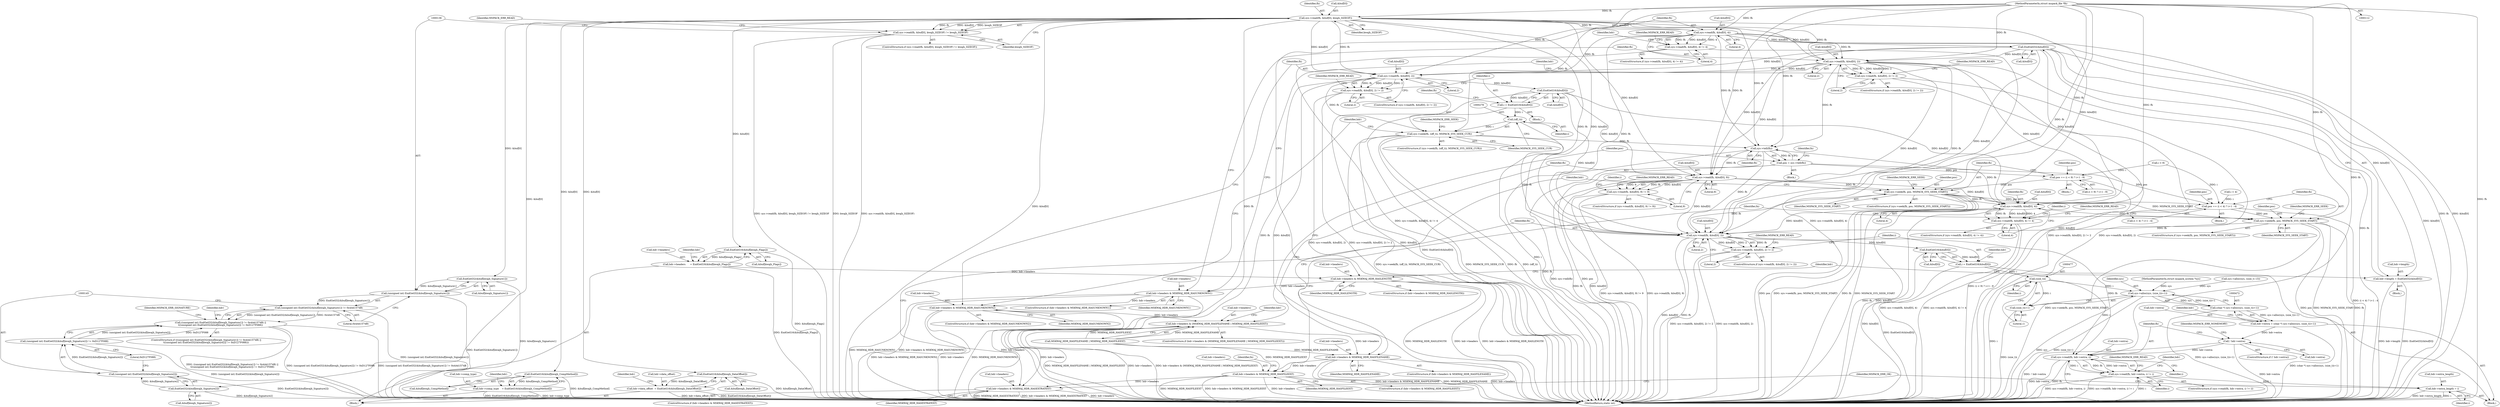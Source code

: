 digraph "0_libmspack_0b0ef9344255ff5acfac6b7af09198ac9c9756c8@API" {
"1000121" [label="(Call,sys->read(fh, &buf[0], kwajh_SIZEOF))"];
"1000114" [label="(MethodParameterIn,struct mspack_file *fh)"];
"1000120" [label="(Call,sys->read(fh, &buf[0], kwajh_SIZEOF) != kwajh_SIZEOF)"];
"1000137" [label="(Call,EndGetI32(&buf[kwajh_Signature1]))"];
"1000135" [label="(Call,(unsigned int) EndGetI32(&buf[kwajh_Signature1]))"];
"1000134" [label="(Call,(unsigned int) EndGetI32(&buf[kwajh_Signature1]) != 0x4A41574B)"];
"1000133" [label="(Call,((unsigned int) EndGetI32(&buf[kwajh_Signature1]) != 0x4A41574B) ||\n\t((unsigned int) EndGetI32(&buf[kwajh_Signature2]) != 0xD127F088))"];
"1000146" [label="(Call,EndGetI32(&buf[kwajh_Signature2]))"];
"1000144" [label="(Call,(unsigned int) EndGetI32(&buf[kwajh_Signature2]))"];
"1000143" [label="(Call,(unsigned int) EndGetI32(&buf[kwajh_Signature2]) != 0xD127F088)"];
"1000159" [label="(Call,EndGetI16(&buf[kwajh_CompMethod]))"];
"1000155" [label="(Call,hdr->comp_type    = EndGetI16(&buf[kwajh_CompMethod]))"];
"1000168" [label="(Call,EndGetI16(&buf[kwajh_DataOffset]))"];
"1000164" [label="(Call,hdr->data_offset  = EndGetI16(&buf[kwajh_DataOffset]))"];
"1000177" [label="(Call,EndGetI16(&buf[kwajh_Flags]))"];
"1000173" [label="(Call,hdr->headers      = EndGetI16(&buf[kwajh_Flags]))"];
"1000203" [label="(Call,hdr->headers & MSKWAJ_HDR_HASLENGTH)"];
"1000231" [label="(Call,hdr->headers & MSKWAJ_HDR_HASUNKNOWN1)"];
"1000250" [label="(Call,hdr->headers & MSKWAJ_HDR_HASUNKNOWN2)"];
"1000285" [label="(Call,hdr->headers & (MSKWAJ_HDR_HASFILENAME | MSKWAJ_HDR_HASFILEEXT))"];
"1000319" [label="(Call,hdr->headers & MSKWAJ_HDR_HASFILENAME)"];
"1000376" [label="(Call,hdr->headers & MSKWAJ_HDR_HASFILEEXT)"];
"1000442" [label="(Call,hdr->headers & MSKWAJ_HDR_HASEXTRATEXT)"];
"1000211" [label="(Call,sys->read(fh, &buf[0], 4))"];
"1000210" [label="(Call,sys->read(fh, &buf[0], 4) != 4)"];
"1000225" [label="(Call,EndGetI32(&buf[0]))"];
"1000221" [label="(Call,hdr->length = EndGetI32(&buf[0]))"];
"1000239" [label="(Call,sys->read(fh, &buf[0], 2))"];
"1000238" [label="(Call,sys->read(fh, &buf[0], 2) != 2)"];
"1000258" [label="(Call,sys->read(fh, &buf[0], 2))"];
"1000257" [label="(Call,sys->read(fh, &buf[0], 2) != 2)"];
"1000270" [label="(Call,EndGetI16(&buf[0]))"];
"1000268" [label="(Call,i = EndGetI16(&buf[0]))"];
"1000278" [label="(Call,(off_t)i)"];
"1000276" [label="(Call,sys->seek(fh, (off_t)i, MSPACK_SYS_SEEK_CUR))"];
"1000296" [label="(Call,sys->tell(fh))"];
"1000294" [label="(Call,pos = sys->tell(fh))"];
"1000358" [label="(Call,pos += (i < 9) ? i+1 : 9)"];
"1000369" [label="(Call,sys->seek(fh, pos, MSPACK_SYS_SEEK_START))"];
"1000389" [label="(Call,sys->read(fh, &buf[0], 4))"];
"1000388" [label="(Call,sys->read(fh, &buf[0], 4) != 4)"];
"1000431" [label="(Call,sys->seek(fh, pos, MSPACK_SYS_SEEK_START))"];
"1000450" [label="(Call,sys->read(fh, &buf[0], 2))"];
"1000449" [label="(Call,sys->read(fh, &buf[0], 2) != 2)"];
"1000462" [label="(Call,EndGetI16(&buf[0]))"];
"1000460" [label="(Call,i = EndGetI16(&buf[0]))"];
"1000476" [label="(Call,(size_t)i)"];
"1000473" [label="(Call,sys->alloc(sys, (size_t)i+1))"];
"1000471" [label="(Call,(char *) sys->alloc(sys, (size_t)i+1))"];
"1000467" [label="(Call,hdr->extra = (char *) sys->alloc(sys, (size_t)i+1))"];
"1000481" [label="(Call,! hdr->extra)"];
"1000489" [label="(Call,sys->read(fh, hdr->extra, i))"];
"1000488" [label="(Call,sys->read(fh, hdr->extra, i) != i)"];
"1000505" [label="(Call,hdr->extra_length = i)"];
"1000475" [label="(Call,(size_t)i+1)"];
"1000420" [label="(Call,pos += (i < 4) ? i+1 : 4)"];
"1000327" [label="(Call,sys->read(fh, &buf[0], 9))"];
"1000326" [label="(Call,sys->read(fh, &buf[0], 9) != 9)"];
"1000292" [label="(Block,)"];
"1000509" [label="(Identifier,i)"];
"1000326" [label="(Call,sys->read(fh, &buf[0], 9) != 9)"];
"1000385" [label="(Identifier,fn)"];
"1000467" [label="(Call,hdr->extra = (char *) sys->alloc(sys, (size_t)i+1))"];
"1000486" [label="(Identifier,MSPACK_ERR_NOMEMORY)"];
"1000128" [label="(Identifier,kwajh_SIZEOF)"];
"1000220" [label="(Identifier,MSPACK_ERR_READ)"];
"1000462" [label="(Call,EndGetI16(&buf[0]))"];
"1000258" [label="(Call,sys->read(fh, &buf[0], 2))"];
"1000151" [label="(Literal,0xD127F088)"];
"1000257" [label="(Call,sys->read(fh, &buf[0], 2) != 2)"];
"1000232" [label="(Call,hdr->headers)"];
"1000422" [label="(Call,(i < 4) ? i+1 : 4)"];
"1000137" [label="(Call,EndGetI32(&buf[kwajh_Signature1]))"];
"1000212" [label="(Identifier,fh)"];
"1000270" [label="(Call,EndGetI16(&buf[0]))"];
"1000487" [label="(ControlStructure,if (sys->read(fh, hdr->extra, i) != i))"];
"1000381" [label="(Block,)"];
"1000380" [label="(Identifier,MSKWAJ_HDR_HASFILEEXT)"];
"1000277" [label="(Identifier,fh)"];
"1000213" [label="(Call,&buf[0])"];
"1000505" [label="(Call,hdr->extra_length = i)"];
"1000210" [label="(Call,sys->read(fh, &buf[0], 4) != 4)"];
"1000156" [label="(Call,hdr->comp_type)"];
"1000468" [label="(Call,hdr->extra)"];
"1000271" [label="(Call,&buf[0])"];
"1000479" [label="(Literal,1)"];
"1000494" [label="(Identifier,i)"];
"1000390" [label="(Identifier,fh)"];
"1000460" [label="(Call,i = EndGetI16(&buf[0]))"];
"1000146" [label="(Call,EndGetI32(&buf[kwajh_Signature2]))"];
"1000211" [label="(Call,sys->read(fh, &buf[0], 4))"];
"1000441" [label="(ControlStructure,if (hdr->headers & MSKWAJ_HDR_HASEXTRATEXT))"];
"1000178" [label="(Call,&buf[kwajh_Flags])"];
"1000511" [label="(Identifier,MSPACK_ERR_OK)"];
"1000240" [label="(Identifier,fh)"];
"1000217" [label="(Literal,4)"];
"1000461" [label="(Identifier,i)"];
"1000265" [label="(Literal,2)"];
"1000275" [label="(ControlStructure,if (sys->seek(fh, (off_t)i, MSPACK_SYS_SEEK_CUR)))"];
"1000233" [label="(Identifier,hdr)"];
"1000116" [label="(Block,)"];
"1000241" [label="(Call,&buf[0])"];
"1000154" [label="(Identifier,MSPACK_ERR_SIGNATURE)"];
"1000463" [label="(Call,&buf[0])"];
"1000114" [label="(MethodParameterIn,struct mspack_file *fh)"];
"1000132" [label="(ControlStructure,if (((unsigned int) EndGetI32(&buf[kwajh_Signature1]) != 0x4A41574B) ||\n\t((unsigned int) EndGetI32(&buf[kwajh_Signature2]) != 0xD127F088)))"];
"1000447" [label="(Block,)"];
"1000209" [label="(ControlStructure,if (sys->read(fh, &buf[0], 4) != 4))"];
"1000431" [label="(Call,sys->seek(fh, pos, MSPACK_SYS_SEEK_START))"];
"1000395" [label="(Literal,4)"];
"1000328" [label="(Identifier,fh)"];
"1000123" [label="(Call,&buf[0])"];
"1000456" [label="(Literal,2)"];
"1000144" [label="(Call,(unsigned int) EndGetI32(&buf[kwajh_Signature2]))"];
"1000325" [label="(ControlStructure,if (sys->read(fh, &buf[0], 9) != 9))"];
"1000512" [label="(MethodReturn,static int)"];
"1000287" [label="(Identifier,hdr)"];
"1000319" [label="(Call,hdr->headers & MSKWAJ_HDR_HASFILENAME)"];
"1000495" [label="(Identifier,i)"];
"1000401" [label="(Identifier,i)"];
"1000473" [label="(Call,sys->alloc(sys, (size_t)i+1))"];
"1000334" [label="(Literal,9)"];
"1000177" [label="(Call,EndGetI16(&buf[kwajh_Flags]))"];
"1000446" [label="(Identifier,MSKWAJ_HDR_HASEXTRATEXT)"];
"1000143" [label="(Call,(unsigned int) EndGetI32(&buf[kwajh_Signature2]) != 0xD127F088)"];
"1000252" [label="(Identifier,hdr)"];
"1000256" [label="(ControlStructure,if (sys->read(fh, &buf[0], 2) != 2))"];
"1000297" [label="(Identifier,fh)"];
"1000371" [label="(Identifier,pos)"];
"1000398" [label="(Identifier,MSPACK_ERR_READ)"];
"1000483" [label="(Identifier,hdr)"];
"1000248" [label="(Identifier,MSPACK_ERR_READ)"];
"1000323" [label="(Identifier,MSKWAJ_HDR_HASFILENAME)"];
"1000443" [label="(Call,hdr->headers)"];
"1000251" [label="(Call,hdr->headers)"];
"1000120" [label="(Call,sys->read(fh, &buf[0], kwajh_SIZEOF) != kwajh_SIZEOF)"];
"1000432" [label="(Identifier,fh)"];
"1000142" [label="(Literal,0x4A41574B)"];
"1000164" [label="(Call,hdr->data_offset  = EndGetI16(&buf[kwajh_DataOffset]))"];
"1000119" [label="(ControlStructure,if (sys->read(fh, &buf[0], kwajh_SIZEOF) != kwajh_SIZEOF))"];
"1000457" [label="(Literal,2)"];
"1000160" [label="(Call,&buf[kwajh_CompMethod])"];
"1000169" [label="(Call,&buf[kwajh_DataOffset])"];
"1000264" [label="(Literal,2)"];
"1000488" [label="(Call,sys->read(fh, hdr->extra, i) != i)"];
"1000245" [label="(Literal,2)"];
"1000375" [label="(ControlStructure,if (hdr->headers & MSKWAJ_HDR_HASFILEEXT))"];
"1000452" [label="(Call,&buf[0])"];
"1000489" [label="(Call,sys->read(fh, hdr->extra, i))"];
"1000433" [label="(Identifier,pos)"];
"1000168" [label="(Call,EndGetI16(&buf[kwajh_DataOffset]))"];
"1000423" [label="(Call,i < 4)"];
"1000451" [label="(Identifier,fh)"];
"1000226" [label="(Call,&buf[0])"];
"1000260" [label="(Call,&buf[0])"];
"1000231" [label="(Call,hdr->headers & MSKWAJ_HDR_HASUNKNOWN1)"];
"1000361" [label="(Call,i < 9)"];
"1000378" [label="(Identifier,hdr)"];
"1000318" [label="(ControlStructure,if (hdr->headers & MSKWAJ_HDR_HASFILENAME))"];
"1000296" [label="(Call,sys->tell(fh))"];
"1000285" [label="(Call,hdr->headers & (MSKWAJ_HDR_HASFILENAME | MSKWAJ_HDR_HASFILEEXT))"];
"1000444" [label="(Identifier,hdr)"];
"1000436" [label="(Identifier,MSPACK_ERR_SEEK)"];
"1000387" [label="(ControlStructure,if (sys->read(fh, &buf[0], 4) != 4))"];
"1000482" [label="(Call,hdr->extra)"];
"1000175" [label="(Identifier,hdr)"];
"1000250" [label="(Call,hdr->headers & MSKWAJ_HDR_HASUNKNOWN2)"];
"1000370" [label="(Identifier,fh)"];
"1000497" [label="(Identifier,MSPACK_ERR_READ)"];
"1000490" [label="(Identifier,fh)"];
"1000491" [label="(Call,hdr->extra)"];
"1000475" [label="(Call,(size_t)i+1)"];
"1000122" [label="(Identifier,fh)"];
"1000281" [label="(Identifier,MSPACK_SYS_SEEK_CUR)"];
"1000294" [label="(Call,pos = sys->tell(fh))"];
"1000360" [label="(Call,(i < 9) ? i+1 : 9)"];
"1000372" [label="(Identifier,MSPACK_SYS_SEEK_START)"];
"1000249" [label="(ControlStructure,if (hdr->headers & MSKWAJ_HDR_HASUNKNOWN2))"];
"1000222" [label="(Call,hdr->length)"];
"1000448" [label="(ControlStructure,if (sys->read(fh, &buf[0], 2) != 2))"];
"1000157" [label="(Identifier,hdr)"];
"1000155" [label="(Call,hdr->comp_type    = EndGetI16(&buf[kwajh_CompMethod]))"];
"1000303" [label="(Call,sys->alloc(sys, (size_t) 13))"];
"1000204" [label="(Call,hdr->headers)"];
"1000359" [label="(Identifier,pos)"];
"1000474" [label="(Identifier,sys)"];
"1000480" [label="(ControlStructure,if (! hdr->extra))"];
"1000449" [label="(Call,sys->read(fh, &buf[0], 2) != 2)"];
"1000147" [label="(Call,&buf[kwajh_Signature2])"];
"1000289" [label="(Call,MSKWAJ_HDR_HASFILENAME | MSKWAJ_HDR_HASFILEEXT)"];
"1000230" [label="(ControlStructure,if (hdr->headers & MSKWAJ_HDR_HASUNKNOWN1))"];
"1000320" [label="(Call,hdr->headers)"];
"1000376" [label="(Call,hdr->headers & MSKWAJ_HDR_HASFILEEXT)"];
"1000300" [label="(Identifier,fn)"];
"1000133" [label="(Call,((unsigned int) EndGetI32(&buf[kwajh_Signature1]) != 0x4A41574B) ||\n\t((unsigned int) EndGetI32(&buf[kwajh_Signature2]) != 0xD127F088))"];
"1000131" [label="(Identifier,MSPACK_ERR_READ)"];
"1000127" [label="(Identifier,kwajh_SIZEOF)"];
"1000421" [label="(Identifier,pos)"];
"1000476" [label="(Call,(size_t)i)"];
"1000269" [label="(Identifier,i)"];
"1000329" [label="(Call,&buf[0])"];
"1000268" [label="(Call,i = EndGetI16(&buf[0]))"];
"1000358" [label="(Call,pos += (i < 9) ? i+1 : 9)"];
"1000283" [label="(Identifier,MSPACK_ERR_SEEK)"];
"1000368" [label="(ControlStructure,if (sys->seek(fh, pos, MSPACK_SYS_SEEK_START)))"];
"1000134" [label="(Call,(unsigned int) EndGetI32(&buf[kwajh_Signature1]) != 0x4A41574B)"];
"1000280" [label="(Identifier,i)"];
"1000174" [label="(Call,hdr->headers)"];
"1000420" [label="(Call,pos += (i < 4) ? i+1 : 4)"];
"1000276" [label="(Call,sys->seek(fh, (off_t)i, MSPACK_SYS_SEEK_CUR))"];
"1000336" [label="(Identifier,MSPACK_ERR_READ)"];
"1000259" [label="(Identifier,fh)"];
"1000208" [label="(Block,)"];
"1000389" [label="(Call,sys->read(fh, &buf[0], 4))"];
"1000121" [label="(Call,sys->read(fh, &buf[0], kwajh_SIZEOF))"];
"1000324" [label="(Block,)"];
"1000369" [label="(Call,sys->seek(fh, pos, MSPACK_SYS_SEEK_START))"];
"1000254" [label="(Identifier,MSKWAJ_HDR_HASUNKNOWN2)"];
"1000327" [label="(Call,sys->read(fh, &buf[0], 9))"];
"1000439" [label="(Identifier,fn)"];
"1000278" [label="(Call,(off_t)i)"];
"1000166" [label="(Identifier,hdr)"];
"1000481" [label="(Call,! hdr->extra)"];
"1000388" [label="(Call,sys->read(fh, &buf[0], 4) != 4)"];
"1000374" [label="(Identifier,MSPACK_ERR_SEEK)"];
"1000221" [label="(Call,hdr->length = EndGetI32(&buf[0]))"];
"1000246" [label="(Literal,2)"];
"1000267" [label="(Identifier,MSPACK_ERR_READ)"];
"1000223" [label="(Identifier,hdr)"];
"1000478" [label="(Identifier,i)"];
"1000284" [label="(ControlStructure,if (hdr->headers & (MSKWAJ_HDR_HASFILENAME | MSKWAJ_HDR_HASFILEEXT)))"];
"1000225" [label="(Call,EndGetI32(&buf[0]))"];
"1000295" [label="(Identifier,pos)"];
"1000165" [label="(Call,hdr->data_offset)"];
"1000286" [label="(Call,hdr->headers)"];
"1000113" [label="(MethodParameterIn,struct mspack_system *sys)"];
"1000471" [label="(Call,(char *) sys->alloc(sys, (size_t)i+1))"];
"1000184" [label="(Identifier,hdr)"];
"1000138" [label="(Call,&buf[kwajh_Signature1])"];
"1000135" [label="(Call,(unsigned int) EndGetI32(&buf[kwajh_Signature1]))"];
"1000203" [label="(Call,hdr->headers & MSKWAJ_HDR_HASLENGTH)"];
"1000391" [label="(Call,&buf[0])"];
"1000501" [label="(Identifier,hdr)"];
"1000237" [label="(ControlStructure,if (sys->read(fh, &buf[0], 2) != 2))"];
"1000396" [label="(Literal,4)"];
"1000207" [label="(Identifier,MSKWAJ_HDR_HASLENGTH)"];
"1000159" [label="(Call,EndGetI16(&buf[kwajh_CompMethod]))"];
"1000506" [label="(Call,hdr->extra_length)"];
"1000377" [label="(Call,hdr->headers)"];
"1000255" [label="(Block,)"];
"1000235" [label="(Identifier,MSKWAJ_HDR_HASUNKNOWN1)"];
"1000202" [label="(ControlStructure,if (hdr->headers & MSKWAJ_HDR_HASLENGTH))"];
"1000238" [label="(Call,sys->read(fh, &buf[0], 2) != 2)"];
"1000434" [label="(Identifier,MSPACK_SYS_SEEK_START)"];
"1000450" [label="(Call,sys->read(fh, &buf[0], 2))"];
"1000430" [label="(ControlStructure,if (sys->seek(fh, pos, MSPACK_SYS_SEEK_START)))"];
"1000469" [label="(Identifier,hdr)"];
"1000173" [label="(Call,hdr->headers      = EndGetI16(&buf[kwajh_Flags]))"];
"1000218" [label="(Literal,4)"];
"1000333" [label="(Literal,9)"];
"1000339" [label="(Identifier,i)"];
"1000459" [label="(Identifier,MSPACK_ERR_READ)"];
"1000442" [label="(Call,hdr->headers & MSKWAJ_HDR_HASEXTRATEXT)"];
"1000239" [label="(Call,sys->read(fh, &buf[0], 2))"];
"1000121" -> "1000120"  [label="AST: "];
"1000121" -> "1000127"  [label="CFG: "];
"1000122" -> "1000121"  [label="AST: "];
"1000123" -> "1000121"  [label="AST: "];
"1000127" -> "1000121"  [label="AST: "];
"1000128" -> "1000121"  [label="CFG: "];
"1000121" -> "1000512"  [label="DDG: &buf[0]"];
"1000121" -> "1000512"  [label="DDG: fh"];
"1000121" -> "1000120"  [label="DDG: fh"];
"1000121" -> "1000120"  [label="DDG: &buf[0]"];
"1000121" -> "1000120"  [label="DDG: kwajh_SIZEOF"];
"1000114" -> "1000121"  [label="DDG: fh"];
"1000121" -> "1000137"  [label="DDG: &buf[0]"];
"1000121" -> "1000146"  [label="DDG: &buf[0]"];
"1000121" -> "1000159"  [label="DDG: &buf[0]"];
"1000121" -> "1000168"  [label="DDG: &buf[0]"];
"1000121" -> "1000177"  [label="DDG: &buf[0]"];
"1000121" -> "1000211"  [label="DDG: fh"];
"1000121" -> "1000211"  [label="DDG: &buf[0]"];
"1000121" -> "1000239"  [label="DDG: fh"];
"1000121" -> "1000239"  [label="DDG: &buf[0]"];
"1000121" -> "1000258"  [label="DDG: fh"];
"1000121" -> "1000258"  [label="DDG: &buf[0]"];
"1000121" -> "1000296"  [label="DDG: fh"];
"1000121" -> "1000327"  [label="DDG: &buf[0]"];
"1000121" -> "1000389"  [label="DDG: &buf[0]"];
"1000121" -> "1000450"  [label="DDG: fh"];
"1000121" -> "1000450"  [label="DDG: &buf[0]"];
"1000114" -> "1000112"  [label="AST: "];
"1000114" -> "1000512"  [label="DDG: fh"];
"1000114" -> "1000211"  [label="DDG: fh"];
"1000114" -> "1000239"  [label="DDG: fh"];
"1000114" -> "1000258"  [label="DDG: fh"];
"1000114" -> "1000276"  [label="DDG: fh"];
"1000114" -> "1000296"  [label="DDG: fh"];
"1000114" -> "1000327"  [label="DDG: fh"];
"1000114" -> "1000369"  [label="DDG: fh"];
"1000114" -> "1000389"  [label="DDG: fh"];
"1000114" -> "1000431"  [label="DDG: fh"];
"1000114" -> "1000450"  [label="DDG: fh"];
"1000114" -> "1000489"  [label="DDG: fh"];
"1000120" -> "1000119"  [label="AST: "];
"1000120" -> "1000128"  [label="CFG: "];
"1000128" -> "1000120"  [label="AST: "];
"1000131" -> "1000120"  [label="CFG: "];
"1000136" -> "1000120"  [label="CFG: "];
"1000120" -> "1000512"  [label="DDG: sys->read(fh, &buf[0], kwajh_SIZEOF)"];
"1000120" -> "1000512"  [label="DDG: sys->read(fh, &buf[0], kwajh_SIZEOF) != kwajh_SIZEOF"];
"1000120" -> "1000512"  [label="DDG: kwajh_SIZEOF"];
"1000137" -> "1000135"  [label="AST: "];
"1000137" -> "1000138"  [label="CFG: "];
"1000138" -> "1000137"  [label="AST: "];
"1000135" -> "1000137"  [label="CFG: "];
"1000137" -> "1000512"  [label="DDG: &buf[kwajh_Signature1]"];
"1000137" -> "1000135"  [label="DDG: &buf[kwajh_Signature1]"];
"1000135" -> "1000134"  [label="AST: "];
"1000136" -> "1000135"  [label="AST: "];
"1000142" -> "1000135"  [label="CFG: "];
"1000135" -> "1000512"  [label="DDG: EndGetI32(&buf[kwajh_Signature1])"];
"1000135" -> "1000134"  [label="DDG: EndGetI32(&buf[kwajh_Signature1])"];
"1000134" -> "1000133"  [label="AST: "];
"1000134" -> "1000142"  [label="CFG: "];
"1000142" -> "1000134"  [label="AST: "];
"1000145" -> "1000134"  [label="CFG: "];
"1000133" -> "1000134"  [label="CFG: "];
"1000134" -> "1000512"  [label="DDG: (unsigned int) EndGetI32(&buf[kwajh_Signature1])"];
"1000134" -> "1000133"  [label="DDG: (unsigned int) EndGetI32(&buf[kwajh_Signature1])"];
"1000134" -> "1000133"  [label="DDG: 0x4A41574B"];
"1000133" -> "1000132"  [label="AST: "];
"1000133" -> "1000143"  [label="CFG: "];
"1000143" -> "1000133"  [label="AST: "];
"1000154" -> "1000133"  [label="CFG: "];
"1000157" -> "1000133"  [label="CFG: "];
"1000133" -> "1000512"  [label="DDG: (unsigned int) EndGetI32(&buf[kwajh_Signature1]) != 0x4A41574B"];
"1000133" -> "1000512"  [label="DDG: ((unsigned int) EndGetI32(&buf[kwajh_Signature1]) != 0x4A41574B) ||\n\t((unsigned int) EndGetI32(&buf[kwajh_Signature2]) != 0xD127F088)"];
"1000133" -> "1000512"  [label="DDG: (unsigned int) EndGetI32(&buf[kwajh_Signature2]) != 0xD127F088"];
"1000143" -> "1000133"  [label="DDG: (unsigned int) EndGetI32(&buf[kwajh_Signature2])"];
"1000143" -> "1000133"  [label="DDG: 0xD127F088"];
"1000146" -> "1000144"  [label="AST: "];
"1000146" -> "1000147"  [label="CFG: "];
"1000147" -> "1000146"  [label="AST: "];
"1000144" -> "1000146"  [label="CFG: "];
"1000146" -> "1000512"  [label="DDG: &buf[kwajh_Signature2]"];
"1000146" -> "1000144"  [label="DDG: &buf[kwajh_Signature2]"];
"1000144" -> "1000143"  [label="AST: "];
"1000145" -> "1000144"  [label="AST: "];
"1000151" -> "1000144"  [label="CFG: "];
"1000144" -> "1000512"  [label="DDG: EndGetI32(&buf[kwajh_Signature2])"];
"1000144" -> "1000143"  [label="DDG: EndGetI32(&buf[kwajh_Signature2])"];
"1000143" -> "1000151"  [label="CFG: "];
"1000151" -> "1000143"  [label="AST: "];
"1000143" -> "1000512"  [label="DDG: (unsigned int) EndGetI32(&buf[kwajh_Signature2])"];
"1000159" -> "1000155"  [label="AST: "];
"1000159" -> "1000160"  [label="CFG: "];
"1000160" -> "1000159"  [label="AST: "];
"1000155" -> "1000159"  [label="CFG: "];
"1000159" -> "1000512"  [label="DDG: &buf[kwajh_CompMethod]"];
"1000159" -> "1000155"  [label="DDG: &buf[kwajh_CompMethod]"];
"1000155" -> "1000116"  [label="AST: "];
"1000156" -> "1000155"  [label="AST: "];
"1000166" -> "1000155"  [label="CFG: "];
"1000155" -> "1000512"  [label="DDG: EndGetI16(&buf[kwajh_CompMethod])"];
"1000155" -> "1000512"  [label="DDG: hdr->comp_type"];
"1000168" -> "1000164"  [label="AST: "];
"1000168" -> "1000169"  [label="CFG: "];
"1000169" -> "1000168"  [label="AST: "];
"1000164" -> "1000168"  [label="CFG: "];
"1000168" -> "1000512"  [label="DDG: &buf[kwajh_DataOffset]"];
"1000168" -> "1000164"  [label="DDG: &buf[kwajh_DataOffset]"];
"1000164" -> "1000116"  [label="AST: "];
"1000165" -> "1000164"  [label="AST: "];
"1000175" -> "1000164"  [label="CFG: "];
"1000164" -> "1000512"  [label="DDG: EndGetI16(&buf[kwajh_DataOffset])"];
"1000164" -> "1000512"  [label="DDG: hdr->data_offset"];
"1000177" -> "1000173"  [label="AST: "];
"1000177" -> "1000178"  [label="CFG: "];
"1000178" -> "1000177"  [label="AST: "];
"1000173" -> "1000177"  [label="CFG: "];
"1000177" -> "1000512"  [label="DDG: &buf[kwajh_Flags]"];
"1000177" -> "1000173"  [label="DDG: &buf[kwajh_Flags]"];
"1000173" -> "1000116"  [label="AST: "];
"1000174" -> "1000173"  [label="AST: "];
"1000184" -> "1000173"  [label="CFG: "];
"1000173" -> "1000512"  [label="DDG: EndGetI16(&buf[kwajh_Flags])"];
"1000173" -> "1000203"  [label="DDG: hdr->headers"];
"1000203" -> "1000202"  [label="AST: "];
"1000203" -> "1000207"  [label="CFG: "];
"1000204" -> "1000203"  [label="AST: "];
"1000207" -> "1000203"  [label="AST: "];
"1000212" -> "1000203"  [label="CFG: "];
"1000233" -> "1000203"  [label="CFG: "];
"1000203" -> "1000512"  [label="DDG: hdr->headers & MSKWAJ_HDR_HASLENGTH"];
"1000203" -> "1000512"  [label="DDG: MSKWAJ_HDR_HASLENGTH"];
"1000203" -> "1000512"  [label="DDG: hdr->headers"];
"1000203" -> "1000231"  [label="DDG: hdr->headers"];
"1000231" -> "1000230"  [label="AST: "];
"1000231" -> "1000235"  [label="CFG: "];
"1000232" -> "1000231"  [label="AST: "];
"1000235" -> "1000231"  [label="AST: "];
"1000240" -> "1000231"  [label="CFG: "];
"1000252" -> "1000231"  [label="CFG: "];
"1000231" -> "1000512"  [label="DDG: MSKWAJ_HDR_HASUNKNOWN1"];
"1000231" -> "1000512"  [label="DDG: hdr->headers & MSKWAJ_HDR_HASUNKNOWN1"];
"1000231" -> "1000512"  [label="DDG: hdr->headers"];
"1000231" -> "1000250"  [label="DDG: hdr->headers"];
"1000250" -> "1000249"  [label="AST: "];
"1000250" -> "1000254"  [label="CFG: "];
"1000251" -> "1000250"  [label="AST: "];
"1000254" -> "1000250"  [label="AST: "];
"1000259" -> "1000250"  [label="CFG: "];
"1000287" -> "1000250"  [label="CFG: "];
"1000250" -> "1000512"  [label="DDG: hdr->headers"];
"1000250" -> "1000512"  [label="DDG: MSKWAJ_HDR_HASUNKNOWN2"];
"1000250" -> "1000512"  [label="DDG: hdr->headers & MSKWAJ_HDR_HASUNKNOWN2"];
"1000250" -> "1000285"  [label="DDG: hdr->headers"];
"1000285" -> "1000284"  [label="AST: "];
"1000285" -> "1000289"  [label="CFG: "];
"1000286" -> "1000285"  [label="AST: "];
"1000289" -> "1000285"  [label="AST: "];
"1000295" -> "1000285"  [label="CFG: "];
"1000444" -> "1000285"  [label="CFG: "];
"1000285" -> "1000512"  [label="DDG: hdr->headers"];
"1000285" -> "1000512"  [label="DDG: hdr->headers & (MSKWAJ_HDR_HASFILENAME | MSKWAJ_HDR_HASFILEEXT)"];
"1000285" -> "1000512"  [label="DDG: MSKWAJ_HDR_HASFILENAME | MSKWAJ_HDR_HASFILEEXT"];
"1000289" -> "1000285"  [label="DDG: MSKWAJ_HDR_HASFILENAME"];
"1000289" -> "1000285"  [label="DDG: MSKWAJ_HDR_HASFILEEXT"];
"1000285" -> "1000319"  [label="DDG: hdr->headers"];
"1000285" -> "1000442"  [label="DDG: hdr->headers"];
"1000319" -> "1000318"  [label="AST: "];
"1000319" -> "1000323"  [label="CFG: "];
"1000320" -> "1000319"  [label="AST: "];
"1000323" -> "1000319"  [label="AST: "];
"1000328" -> "1000319"  [label="CFG: "];
"1000378" -> "1000319"  [label="CFG: "];
"1000319" -> "1000512"  [label="DDG: hdr->headers & MSKWAJ_HDR_HASFILENAME"];
"1000319" -> "1000512"  [label="DDG: MSKWAJ_HDR_HASFILENAME"];
"1000319" -> "1000512"  [label="DDG: hdr->headers"];
"1000289" -> "1000319"  [label="DDG: MSKWAJ_HDR_HASFILENAME"];
"1000319" -> "1000376"  [label="DDG: hdr->headers"];
"1000376" -> "1000375"  [label="AST: "];
"1000376" -> "1000380"  [label="CFG: "];
"1000377" -> "1000376"  [label="AST: "];
"1000380" -> "1000376"  [label="AST: "];
"1000385" -> "1000376"  [label="CFG: "];
"1000439" -> "1000376"  [label="CFG: "];
"1000376" -> "1000512"  [label="DDG: hdr->headers & MSKWAJ_HDR_HASFILEEXT"];
"1000376" -> "1000512"  [label="DDG: hdr->headers"];
"1000376" -> "1000512"  [label="DDG: MSKWAJ_HDR_HASFILEEXT"];
"1000289" -> "1000376"  [label="DDG: MSKWAJ_HDR_HASFILEEXT"];
"1000376" -> "1000442"  [label="DDG: hdr->headers"];
"1000442" -> "1000441"  [label="AST: "];
"1000442" -> "1000446"  [label="CFG: "];
"1000443" -> "1000442"  [label="AST: "];
"1000446" -> "1000442"  [label="AST: "];
"1000451" -> "1000442"  [label="CFG: "];
"1000511" -> "1000442"  [label="CFG: "];
"1000442" -> "1000512"  [label="DDG: hdr->headers & MSKWAJ_HDR_HASEXTRATEXT"];
"1000442" -> "1000512"  [label="DDG: hdr->headers"];
"1000442" -> "1000512"  [label="DDG: MSKWAJ_HDR_HASEXTRATEXT"];
"1000211" -> "1000210"  [label="AST: "];
"1000211" -> "1000217"  [label="CFG: "];
"1000212" -> "1000211"  [label="AST: "];
"1000213" -> "1000211"  [label="AST: "];
"1000217" -> "1000211"  [label="AST: "];
"1000218" -> "1000211"  [label="CFG: "];
"1000211" -> "1000512"  [label="DDG: fh"];
"1000211" -> "1000512"  [label="DDG: &buf[0]"];
"1000211" -> "1000210"  [label="DDG: fh"];
"1000211" -> "1000210"  [label="DDG: &buf[0]"];
"1000211" -> "1000210"  [label="DDG: 4"];
"1000211" -> "1000225"  [label="DDG: &buf[0]"];
"1000211" -> "1000239"  [label="DDG: fh"];
"1000211" -> "1000258"  [label="DDG: fh"];
"1000211" -> "1000296"  [label="DDG: fh"];
"1000211" -> "1000450"  [label="DDG: fh"];
"1000210" -> "1000209"  [label="AST: "];
"1000210" -> "1000218"  [label="CFG: "];
"1000218" -> "1000210"  [label="AST: "];
"1000220" -> "1000210"  [label="CFG: "];
"1000223" -> "1000210"  [label="CFG: "];
"1000210" -> "1000512"  [label="DDG: sys->read(fh, &buf[0], 4) != 4"];
"1000210" -> "1000512"  [label="DDG: sys->read(fh, &buf[0], 4)"];
"1000225" -> "1000221"  [label="AST: "];
"1000225" -> "1000226"  [label="CFG: "];
"1000226" -> "1000225"  [label="AST: "];
"1000221" -> "1000225"  [label="CFG: "];
"1000225" -> "1000512"  [label="DDG: &buf[0]"];
"1000225" -> "1000221"  [label="DDG: &buf[0]"];
"1000225" -> "1000239"  [label="DDG: &buf[0]"];
"1000225" -> "1000258"  [label="DDG: &buf[0]"];
"1000225" -> "1000327"  [label="DDG: &buf[0]"];
"1000225" -> "1000389"  [label="DDG: &buf[0]"];
"1000225" -> "1000450"  [label="DDG: &buf[0]"];
"1000221" -> "1000208"  [label="AST: "];
"1000222" -> "1000221"  [label="AST: "];
"1000233" -> "1000221"  [label="CFG: "];
"1000221" -> "1000512"  [label="DDG: EndGetI32(&buf[0])"];
"1000221" -> "1000512"  [label="DDG: hdr->length"];
"1000239" -> "1000238"  [label="AST: "];
"1000239" -> "1000245"  [label="CFG: "];
"1000240" -> "1000239"  [label="AST: "];
"1000241" -> "1000239"  [label="AST: "];
"1000245" -> "1000239"  [label="AST: "];
"1000246" -> "1000239"  [label="CFG: "];
"1000239" -> "1000512"  [label="DDG: fh"];
"1000239" -> "1000512"  [label="DDG: &buf[0]"];
"1000239" -> "1000238"  [label="DDG: fh"];
"1000239" -> "1000238"  [label="DDG: &buf[0]"];
"1000239" -> "1000238"  [label="DDG: 2"];
"1000239" -> "1000258"  [label="DDG: fh"];
"1000239" -> "1000258"  [label="DDG: &buf[0]"];
"1000239" -> "1000296"  [label="DDG: fh"];
"1000239" -> "1000327"  [label="DDG: &buf[0]"];
"1000239" -> "1000389"  [label="DDG: &buf[0]"];
"1000239" -> "1000450"  [label="DDG: fh"];
"1000239" -> "1000450"  [label="DDG: &buf[0]"];
"1000238" -> "1000237"  [label="AST: "];
"1000238" -> "1000246"  [label="CFG: "];
"1000246" -> "1000238"  [label="AST: "];
"1000248" -> "1000238"  [label="CFG: "];
"1000252" -> "1000238"  [label="CFG: "];
"1000238" -> "1000512"  [label="DDG: sys->read(fh, &buf[0], 2)"];
"1000238" -> "1000512"  [label="DDG: sys->read(fh, &buf[0], 2) != 2"];
"1000258" -> "1000257"  [label="AST: "];
"1000258" -> "1000264"  [label="CFG: "];
"1000259" -> "1000258"  [label="AST: "];
"1000260" -> "1000258"  [label="AST: "];
"1000264" -> "1000258"  [label="AST: "];
"1000265" -> "1000258"  [label="CFG: "];
"1000258" -> "1000512"  [label="DDG: fh"];
"1000258" -> "1000512"  [label="DDG: &buf[0]"];
"1000258" -> "1000257"  [label="DDG: fh"];
"1000258" -> "1000257"  [label="DDG: &buf[0]"];
"1000258" -> "1000257"  [label="DDG: 2"];
"1000258" -> "1000270"  [label="DDG: &buf[0]"];
"1000258" -> "1000276"  [label="DDG: fh"];
"1000257" -> "1000256"  [label="AST: "];
"1000257" -> "1000265"  [label="CFG: "];
"1000265" -> "1000257"  [label="AST: "];
"1000267" -> "1000257"  [label="CFG: "];
"1000269" -> "1000257"  [label="CFG: "];
"1000257" -> "1000512"  [label="DDG: sys->read(fh, &buf[0], 2)"];
"1000257" -> "1000512"  [label="DDG: sys->read(fh, &buf[0], 2) != 2"];
"1000270" -> "1000268"  [label="AST: "];
"1000270" -> "1000271"  [label="CFG: "];
"1000271" -> "1000270"  [label="AST: "];
"1000268" -> "1000270"  [label="CFG: "];
"1000270" -> "1000512"  [label="DDG: &buf[0]"];
"1000270" -> "1000268"  [label="DDG: &buf[0]"];
"1000270" -> "1000327"  [label="DDG: &buf[0]"];
"1000270" -> "1000389"  [label="DDG: &buf[0]"];
"1000270" -> "1000450"  [label="DDG: &buf[0]"];
"1000268" -> "1000255"  [label="AST: "];
"1000269" -> "1000268"  [label="AST: "];
"1000277" -> "1000268"  [label="CFG: "];
"1000268" -> "1000512"  [label="DDG: EndGetI16(&buf[0])"];
"1000268" -> "1000278"  [label="DDG: i"];
"1000278" -> "1000276"  [label="AST: "];
"1000278" -> "1000280"  [label="CFG: "];
"1000279" -> "1000278"  [label="AST: "];
"1000280" -> "1000278"  [label="AST: "];
"1000281" -> "1000278"  [label="CFG: "];
"1000278" -> "1000512"  [label="DDG: i"];
"1000278" -> "1000276"  [label="DDG: i"];
"1000276" -> "1000275"  [label="AST: "];
"1000276" -> "1000281"  [label="CFG: "];
"1000277" -> "1000276"  [label="AST: "];
"1000281" -> "1000276"  [label="AST: "];
"1000283" -> "1000276"  [label="CFG: "];
"1000287" -> "1000276"  [label="CFG: "];
"1000276" -> "1000512"  [label="DDG: (off_t)i"];
"1000276" -> "1000512"  [label="DDG: sys->seek(fh, (off_t)i, MSPACK_SYS_SEEK_CUR)"];
"1000276" -> "1000512"  [label="DDG: MSPACK_SYS_SEEK_CUR"];
"1000276" -> "1000512"  [label="DDG: fh"];
"1000276" -> "1000296"  [label="DDG: fh"];
"1000276" -> "1000450"  [label="DDG: fh"];
"1000296" -> "1000294"  [label="AST: "];
"1000296" -> "1000297"  [label="CFG: "];
"1000297" -> "1000296"  [label="AST: "];
"1000294" -> "1000296"  [label="CFG: "];
"1000296" -> "1000512"  [label="DDG: fh"];
"1000296" -> "1000294"  [label="DDG: fh"];
"1000296" -> "1000327"  [label="DDG: fh"];
"1000296" -> "1000389"  [label="DDG: fh"];
"1000296" -> "1000450"  [label="DDG: fh"];
"1000294" -> "1000292"  [label="AST: "];
"1000295" -> "1000294"  [label="AST: "];
"1000300" -> "1000294"  [label="CFG: "];
"1000294" -> "1000512"  [label="DDG: sys->tell(fh)"];
"1000294" -> "1000512"  [label="DDG: pos"];
"1000294" -> "1000358"  [label="DDG: pos"];
"1000294" -> "1000420"  [label="DDG: pos"];
"1000358" -> "1000324"  [label="AST: "];
"1000358" -> "1000360"  [label="CFG: "];
"1000359" -> "1000358"  [label="AST: "];
"1000360" -> "1000358"  [label="AST: "];
"1000370" -> "1000358"  [label="CFG: "];
"1000358" -> "1000512"  [label="DDG: (i < 9) ? i+1 : 9"];
"1000361" -> "1000358"  [label="DDG: i"];
"1000358" -> "1000369"  [label="DDG: pos"];
"1000369" -> "1000368"  [label="AST: "];
"1000369" -> "1000372"  [label="CFG: "];
"1000370" -> "1000369"  [label="AST: "];
"1000371" -> "1000369"  [label="AST: "];
"1000372" -> "1000369"  [label="AST: "];
"1000374" -> "1000369"  [label="CFG: "];
"1000378" -> "1000369"  [label="CFG: "];
"1000369" -> "1000512"  [label="DDG: sys->seek(fh, pos, MSPACK_SYS_SEEK_START)"];
"1000369" -> "1000512"  [label="DDG: fh"];
"1000369" -> "1000512"  [label="DDG: MSPACK_SYS_SEEK_START"];
"1000369" -> "1000512"  [label="DDG: pos"];
"1000327" -> "1000369"  [label="DDG: fh"];
"1000369" -> "1000389"  [label="DDG: fh"];
"1000369" -> "1000420"  [label="DDG: pos"];
"1000369" -> "1000431"  [label="DDG: MSPACK_SYS_SEEK_START"];
"1000369" -> "1000450"  [label="DDG: fh"];
"1000389" -> "1000388"  [label="AST: "];
"1000389" -> "1000395"  [label="CFG: "];
"1000390" -> "1000389"  [label="AST: "];
"1000391" -> "1000389"  [label="AST: "];
"1000395" -> "1000389"  [label="AST: "];
"1000396" -> "1000389"  [label="CFG: "];
"1000389" -> "1000512"  [label="DDG: fh"];
"1000389" -> "1000512"  [label="DDG: &buf[0]"];
"1000389" -> "1000388"  [label="DDG: fh"];
"1000389" -> "1000388"  [label="DDG: &buf[0]"];
"1000389" -> "1000388"  [label="DDG: 4"];
"1000327" -> "1000389"  [label="DDG: &buf[0]"];
"1000389" -> "1000431"  [label="DDG: fh"];
"1000389" -> "1000450"  [label="DDG: &buf[0]"];
"1000388" -> "1000387"  [label="AST: "];
"1000388" -> "1000396"  [label="CFG: "];
"1000396" -> "1000388"  [label="AST: "];
"1000398" -> "1000388"  [label="CFG: "];
"1000401" -> "1000388"  [label="CFG: "];
"1000388" -> "1000512"  [label="DDG: sys->read(fh, &buf[0], 4)"];
"1000388" -> "1000512"  [label="DDG: sys->read(fh, &buf[0], 4) != 4"];
"1000431" -> "1000430"  [label="AST: "];
"1000431" -> "1000434"  [label="CFG: "];
"1000432" -> "1000431"  [label="AST: "];
"1000433" -> "1000431"  [label="AST: "];
"1000434" -> "1000431"  [label="AST: "];
"1000436" -> "1000431"  [label="CFG: "];
"1000439" -> "1000431"  [label="CFG: "];
"1000431" -> "1000512"  [label="DDG: MSPACK_SYS_SEEK_START"];
"1000431" -> "1000512"  [label="DDG: fh"];
"1000431" -> "1000512"  [label="DDG: sys->seek(fh, pos, MSPACK_SYS_SEEK_START)"];
"1000431" -> "1000512"  [label="DDG: pos"];
"1000420" -> "1000431"  [label="DDG: pos"];
"1000431" -> "1000450"  [label="DDG: fh"];
"1000450" -> "1000449"  [label="AST: "];
"1000450" -> "1000456"  [label="CFG: "];
"1000451" -> "1000450"  [label="AST: "];
"1000452" -> "1000450"  [label="AST: "];
"1000456" -> "1000450"  [label="AST: "];
"1000457" -> "1000450"  [label="CFG: "];
"1000450" -> "1000512"  [label="DDG: &buf[0]"];
"1000450" -> "1000512"  [label="DDG: fh"];
"1000450" -> "1000449"  [label="DDG: fh"];
"1000450" -> "1000449"  [label="DDG: &buf[0]"];
"1000450" -> "1000449"  [label="DDG: 2"];
"1000327" -> "1000450"  [label="DDG: &buf[0]"];
"1000450" -> "1000462"  [label="DDG: &buf[0]"];
"1000450" -> "1000489"  [label="DDG: fh"];
"1000449" -> "1000448"  [label="AST: "];
"1000449" -> "1000457"  [label="CFG: "];
"1000457" -> "1000449"  [label="AST: "];
"1000459" -> "1000449"  [label="CFG: "];
"1000461" -> "1000449"  [label="CFG: "];
"1000449" -> "1000512"  [label="DDG: sys->read(fh, &buf[0], 2)"];
"1000449" -> "1000512"  [label="DDG: sys->read(fh, &buf[0], 2) != 2"];
"1000462" -> "1000460"  [label="AST: "];
"1000462" -> "1000463"  [label="CFG: "];
"1000463" -> "1000462"  [label="AST: "];
"1000460" -> "1000462"  [label="CFG: "];
"1000462" -> "1000512"  [label="DDG: &buf[0]"];
"1000462" -> "1000460"  [label="DDG: &buf[0]"];
"1000460" -> "1000447"  [label="AST: "];
"1000461" -> "1000460"  [label="AST: "];
"1000469" -> "1000460"  [label="CFG: "];
"1000460" -> "1000512"  [label="DDG: EndGetI16(&buf[0])"];
"1000460" -> "1000476"  [label="DDG: i"];
"1000476" -> "1000475"  [label="AST: "];
"1000476" -> "1000478"  [label="CFG: "];
"1000477" -> "1000476"  [label="AST: "];
"1000478" -> "1000476"  [label="AST: "];
"1000479" -> "1000476"  [label="CFG: "];
"1000476" -> "1000512"  [label="DDG: i"];
"1000476" -> "1000473"  [label="DDG: i"];
"1000476" -> "1000475"  [label="DDG: i"];
"1000476" -> "1000489"  [label="DDG: i"];
"1000473" -> "1000471"  [label="AST: "];
"1000473" -> "1000475"  [label="CFG: "];
"1000474" -> "1000473"  [label="AST: "];
"1000475" -> "1000473"  [label="AST: "];
"1000471" -> "1000473"  [label="CFG: "];
"1000473" -> "1000512"  [label="DDG: sys"];
"1000473" -> "1000512"  [label="DDG: (size_t)i+1"];
"1000473" -> "1000471"  [label="DDG: sys"];
"1000473" -> "1000471"  [label="DDG: (size_t)i+1"];
"1000303" -> "1000473"  [label="DDG: sys"];
"1000113" -> "1000473"  [label="DDG: sys"];
"1000471" -> "1000467"  [label="AST: "];
"1000472" -> "1000471"  [label="AST: "];
"1000467" -> "1000471"  [label="CFG: "];
"1000471" -> "1000512"  [label="DDG: sys->alloc(sys, (size_t)i+1)"];
"1000471" -> "1000467"  [label="DDG: sys->alloc(sys, (size_t)i+1)"];
"1000467" -> "1000447"  [label="AST: "];
"1000468" -> "1000467"  [label="AST: "];
"1000483" -> "1000467"  [label="CFG: "];
"1000467" -> "1000512"  [label="DDG: (char *) sys->alloc(sys, (size_t)i+1)"];
"1000467" -> "1000481"  [label="DDG: hdr->extra"];
"1000481" -> "1000480"  [label="AST: "];
"1000481" -> "1000482"  [label="CFG: "];
"1000482" -> "1000481"  [label="AST: "];
"1000486" -> "1000481"  [label="CFG: "];
"1000490" -> "1000481"  [label="CFG: "];
"1000481" -> "1000512"  [label="DDG: ! hdr->extra"];
"1000481" -> "1000512"  [label="DDG: hdr->extra"];
"1000481" -> "1000489"  [label="DDG: hdr->extra"];
"1000489" -> "1000488"  [label="AST: "];
"1000489" -> "1000494"  [label="CFG: "];
"1000490" -> "1000489"  [label="AST: "];
"1000491" -> "1000489"  [label="AST: "];
"1000494" -> "1000489"  [label="AST: "];
"1000495" -> "1000489"  [label="CFG: "];
"1000489" -> "1000512"  [label="DDG: hdr->extra"];
"1000489" -> "1000512"  [label="DDG: fh"];
"1000489" -> "1000488"  [label="DDG: fh"];
"1000489" -> "1000488"  [label="DDG: hdr->extra"];
"1000489" -> "1000488"  [label="DDG: i"];
"1000488" -> "1000487"  [label="AST: "];
"1000488" -> "1000495"  [label="CFG: "];
"1000495" -> "1000488"  [label="AST: "];
"1000497" -> "1000488"  [label="CFG: "];
"1000501" -> "1000488"  [label="CFG: "];
"1000488" -> "1000512"  [label="DDG: sys->read(fh, hdr->extra, i)"];
"1000488" -> "1000512"  [label="DDG: sys->read(fh, hdr->extra, i) != i"];
"1000488" -> "1000512"  [label="DDG: i"];
"1000488" -> "1000505"  [label="DDG: i"];
"1000505" -> "1000447"  [label="AST: "];
"1000505" -> "1000509"  [label="CFG: "];
"1000506" -> "1000505"  [label="AST: "];
"1000509" -> "1000505"  [label="AST: "];
"1000511" -> "1000505"  [label="CFG: "];
"1000505" -> "1000512"  [label="DDG: i"];
"1000505" -> "1000512"  [label="DDG: hdr->extra_length"];
"1000475" -> "1000479"  [label="CFG: "];
"1000479" -> "1000475"  [label="AST: "];
"1000475" -> "1000512"  [label="DDG: (size_t)i"];
"1000420" -> "1000381"  [label="AST: "];
"1000420" -> "1000422"  [label="CFG: "];
"1000421" -> "1000420"  [label="AST: "];
"1000422" -> "1000420"  [label="AST: "];
"1000432" -> "1000420"  [label="CFG: "];
"1000420" -> "1000512"  [label="DDG: (i < 4) ? i+1 : 4"];
"1000423" -> "1000420"  [label="DDG: i"];
"1000361" -> "1000420"  [label="DDG: i"];
"1000327" -> "1000326"  [label="AST: "];
"1000327" -> "1000333"  [label="CFG: "];
"1000328" -> "1000327"  [label="AST: "];
"1000329" -> "1000327"  [label="AST: "];
"1000333" -> "1000327"  [label="AST: "];
"1000334" -> "1000327"  [label="CFG: "];
"1000327" -> "1000512"  [label="DDG: fh"];
"1000327" -> "1000512"  [label="DDG: &buf[0]"];
"1000327" -> "1000326"  [label="DDG: fh"];
"1000327" -> "1000326"  [label="DDG: &buf[0]"];
"1000327" -> "1000326"  [label="DDG: 9"];
"1000326" -> "1000325"  [label="AST: "];
"1000326" -> "1000334"  [label="CFG: "];
"1000334" -> "1000326"  [label="AST: "];
"1000336" -> "1000326"  [label="CFG: "];
"1000339" -> "1000326"  [label="CFG: "];
"1000326" -> "1000512"  [label="DDG: sys->read(fh, &buf[0], 9) != 9"];
"1000326" -> "1000512"  [label="DDG: sys->read(fh, &buf[0], 9)"];
}
